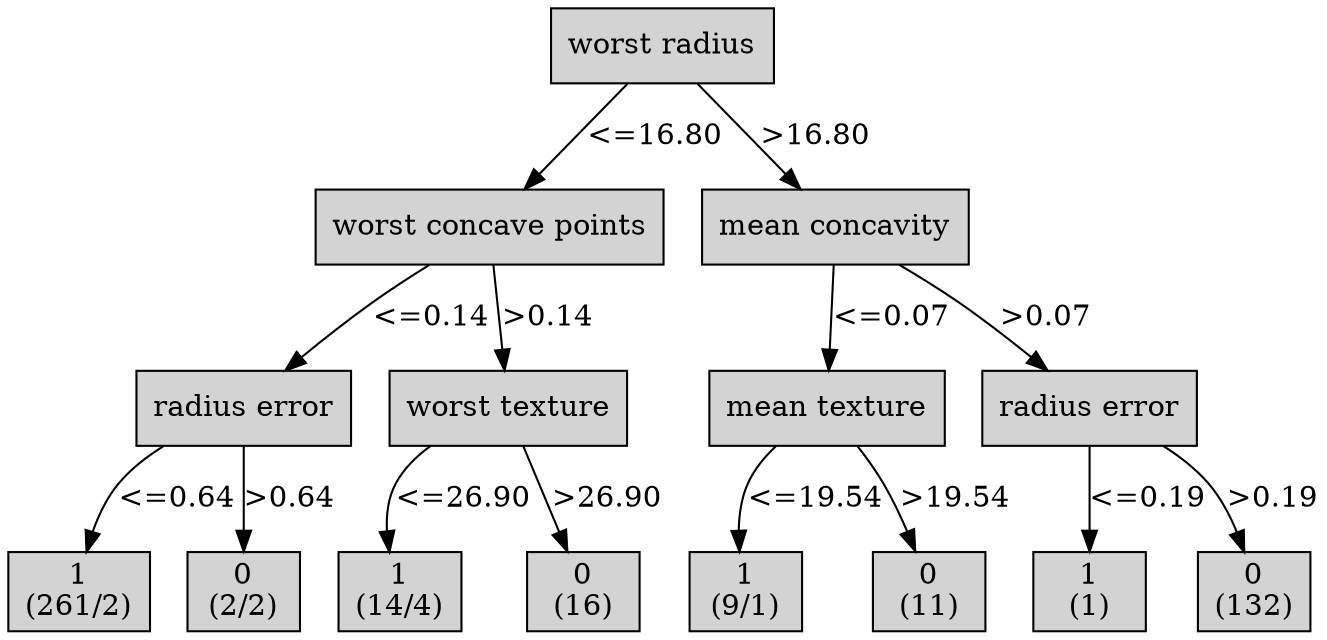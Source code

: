 digraph ID3_Tree {
"0" [shape=box, style=filled, label="worst radius
", weight=1]
"1" [shape=box, style=filled, label="worst concave points
", weight=2]
0 -> 1 [ label = "<=16.80"];
"2" [shape=box, style=filled, label="radius error
", weight=3]
1 -> 2 [ label = "<=0.14"];
"3" [shape=box, style=filled, label="1
(261/2)
", weight=4]
2 -> 3 [ label = "<=0.64"];
"4" [shape=box, style=filled, label="0
(2/2)
", weight=4]
2 -> 4 [ label = ">0.64"];
"5" [shape=box, style=filled, label="worst texture
", weight=3]
1 -> 5 [ label = ">0.14"];
"6" [shape=box, style=filled, label="1
(14/4)
", weight=4]
5 -> 6 [ label = "<=26.90"];
"7" [shape=box, style=filled, label="0
(16)
", weight=4]
5 -> 7 [ label = ">26.90"];
"8" [shape=box, style=filled, label="mean concavity
", weight=2]
0 -> 8 [ label = ">16.80"];
"9" [shape=box, style=filled, label="mean texture
", weight=3]
8 -> 9 [ label = "<=0.07"];
"10" [shape=box, style=filled, label="1
(9/1)
", weight=4]
9 -> 10 [ label = "<=19.54"];
"11" [shape=box, style=filled, label="0
(11)
", weight=4]
9 -> 11 [ label = ">19.54"];
"12" [shape=box, style=filled, label="radius error
", weight=3]
8 -> 12 [ label = ">0.07"];
"13" [shape=box, style=filled, label="1
(1)
", weight=4]
12 -> 13 [ label = "<=0.19"];
"14" [shape=box, style=filled, label="0
(132)
", weight=4]
12 -> 14 [ label = ">0.19"];
{rank=same; 0;};
{rank=same; 1;8;};
{rank=same; 2;5;9;12;};
{rank=same; 3;4;6;7;10;11;13;14;};
}
